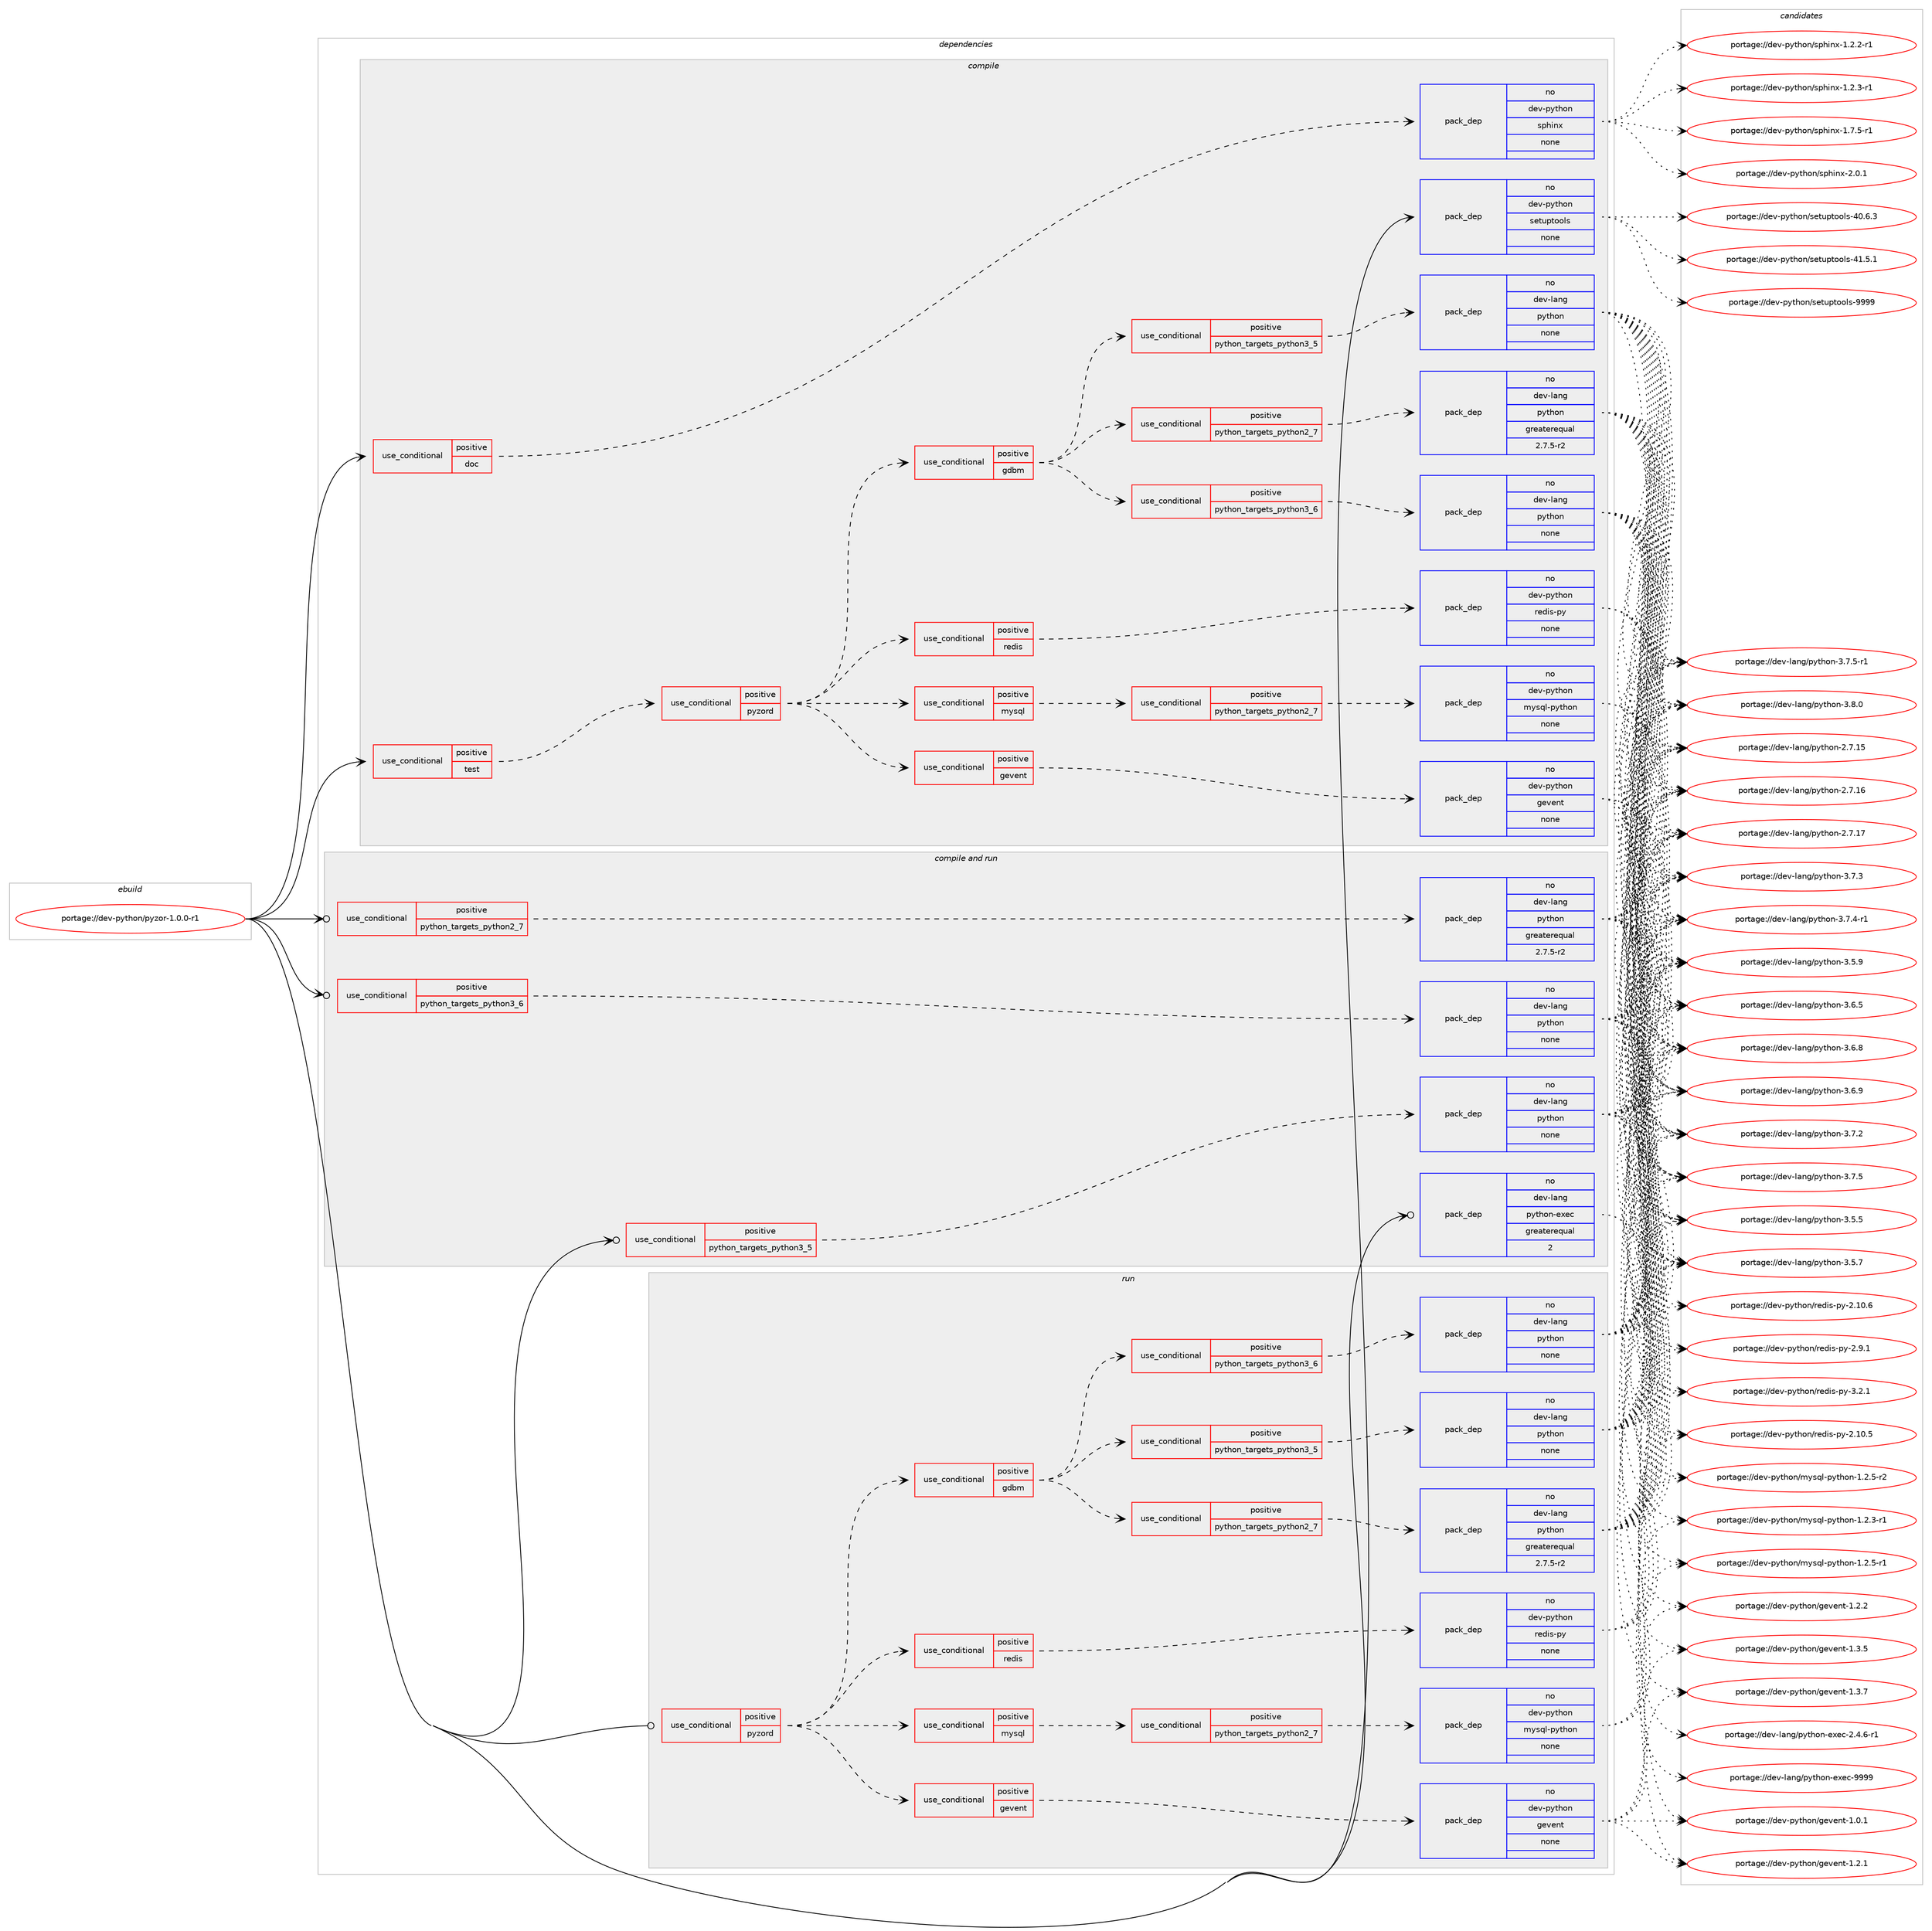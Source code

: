 digraph prolog {

# *************
# Graph options
# *************

newrank=true;
concentrate=true;
compound=true;
graph [rankdir=LR,fontname=Helvetica,fontsize=10,ranksep=1.5];#, ranksep=2.5, nodesep=0.2];
edge  [arrowhead=vee];
node  [fontname=Helvetica,fontsize=10];

# **********
# The ebuild
# **********

subgraph cluster_leftcol {
color=gray;
rank=same;
label=<<i>ebuild</i>>;
id [label="portage://dev-python/pyzor-1.0.0-r1", color=red, width=4, href="../dev-python/pyzor-1.0.0-r1.svg"];
}

# ****************
# The dependencies
# ****************

subgraph cluster_midcol {
color=gray;
label=<<i>dependencies</i>>;
subgraph cluster_compile {
fillcolor="#eeeeee";
style=filled;
label=<<i>compile</i>>;
subgraph cond37598 {
dependency169179 [label=<<TABLE BORDER="0" CELLBORDER="1" CELLSPACING="0" CELLPADDING="4"><TR><TD ROWSPAN="3" CELLPADDING="10">use_conditional</TD></TR><TR><TD>positive</TD></TR><TR><TD>doc</TD></TR></TABLE>>, shape=none, color=red];
subgraph pack128181 {
dependency169180 [label=<<TABLE BORDER="0" CELLBORDER="1" CELLSPACING="0" CELLPADDING="4" WIDTH="220"><TR><TD ROWSPAN="6" CELLPADDING="30">pack_dep</TD></TR><TR><TD WIDTH="110">no</TD></TR><TR><TD>dev-python</TD></TR><TR><TD>sphinx</TD></TR><TR><TD>none</TD></TR><TR><TD></TD></TR></TABLE>>, shape=none, color=blue];
}
dependency169179:e -> dependency169180:w [weight=20,style="dashed",arrowhead="vee"];
}
id:e -> dependency169179:w [weight=20,style="solid",arrowhead="vee"];
subgraph cond37599 {
dependency169181 [label=<<TABLE BORDER="0" CELLBORDER="1" CELLSPACING="0" CELLPADDING="4"><TR><TD ROWSPAN="3" CELLPADDING="10">use_conditional</TD></TR><TR><TD>positive</TD></TR><TR><TD>test</TD></TR></TABLE>>, shape=none, color=red];
subgraph cond37600 {
dependency169182 [label=<<TABLE BORDER="0" CELLBORDER="1" CELLSPACING="0" CELLPADDING="4"><TR><TD ROWSPAN="3" CELLPADDING="10">use_conditional</TD></TR><TR><TD>positive</TD></TR><TR><TD>pyzord</TD></TR></TABLE>>, shape=none, color=red];
subgraph cond37601 {
dependency169183 [label=<<TABLE BORDER="0" CELLBORDER="1" CELLSPACING="0" CELLPADDING="4"><TR><TD ROWSPAN="3" CELLPADDING="10">use_conditional</TD></TR><TR><TD>positive</TD></TR><TR><TD>gdbm</TD></TR></TABLE>>, shape=none, color=red];
subgraph cond37602 {
dependency169184 [label=<<TABLE BORDER="0" CELLBORDER="1" CELLSPACING="0" CELLPADDING="4"><TR><TD ROWSPAN="3" CELLPADDING="10">use_conditional</TD></TR><TR><TD>positive</TD></TR><TR><TD>python_targets_python2_7</TD></TR></TABLE>>, shape=none, color=red];
subgraph pack128182 {
dependency169185 [label=<<TABLE BORDER="0" CELLBORDER="1" CELLSPACING="0" CELLPADDING="4" WIDTH="220"><TR><TD ROWSPAN="6" CELLPADDING="30">pack_dep</TD></TR><TR><TD WIDTH="110">no</TD></TR><TR><TD>dev-lang</TD></TR><TR><TD>python</TD></TR><TR><TD>greaterequal</TD></TR><TR><TD>2.7.5-r2</TD></TR></TABLE>>, shape=none, color=blue];
}
dependency169184:e -> dependency169185:w [weight=20,style="dashed",arrowhead="vee"];
}
dependency169183:e -> dependency169184:w [weight=20,style="dashed",arrowhead="vee"];
subgraph cond37603 {
dependency169186 [label=<<TABLE BORDER="0" CELLBORDER="1" CELLSPACING="0" CELLPADDING="4"><TR><TD ROWSPAN="3" CELLPADDING="10">use_conditional</TD></TR><TR><TD>positive</TD></TR><TR><TD>python_targets_python3_5</TD></TR></TABLE>>, shape=none, color=red];
subgraph pack128183 {
dependency169187 [label=<<TABLE BORDER="0" CELLBORDER="1" CELLSPACING="0" CELLPADDING="4" WIDTH="220"><TR><TD ROWSPAN="6" CELLPADDING="30">pack_dep</TD></TR><TR><TD WIDTH="110">no</TD></TR><TR><TD>dev-lang</TD></TR><TR><TD>python</TD></TR><TR><TD>none</TD></TR><TR><TD></TD></TR></TABLE>>, shape=none, color=blue];
}
dependency169186:e -> dependency169187:w [weight=20,style="dashed",arrowhead="vee"];
}
dependency169183:e -> dependency169186:w [weight=20,style="dashed",arrowhead="vee"];
subgraph cond37604 {
dependency169188 [label=<<TABLE BORDER="0" CELLBORDER="1" CELLSPACING="0" CELLPADDING="4"><TR><TD ROWSPAN="3" CELLPADDING="10">use_conditional</TD></TR><TR><TD>positive</TD></TR><TR><TD>python_targets_python3_6</TD></TR></TABLE>>, shape=none, color=red];
subgraph pack128184 {
dependency169189 [label=<<TABLE BORDER="0" CELLBORDER="1" CELLSPACING="0" CELLPADDING="4" WIDTH="220"><TR><TD ROWSPAN="6" CELLPADDING="30">pack_dep</TD></TR><TR><TD WIDTH="110">no</TD></TR><TR><TD>dev-lang</TD></TR><TR><TD>python</TD></TR><TR><TD>none</TD></TR><TR><TD></TD></TR></TABLE>>, shape=none, color=blue];
}
dependency169188:e -> dependency169189:w [weight=20,style="dashed",arrowhead="vee"];
}
dependency169183:e -> dependency169188:w [weight=20,style="dashed",arrowhead="vee"];
}
dependency169182:e -> dependency169183:w [weight=20,style="dashed",arrowhead="vee"];
subgraph cond37605 {
dependency169190 [label=<<TABLE BORDER="0" CELLBORDER="1" CELLSPACING="0" CELLPADDING="4"><TR><TD ROWSPAN="3" CELLPADDING="10">use_conditional</TD></TR><TR><TD>positive</TD></TR><TR><TD>mysql</TD></TR></TABLE>>, shape=none, color=red];
subgraph cond37606 {
dependency169191 [label=<<TABLE BORDER="0" CELLBORDER="1" CELLSPACING="0" CELLPADDING="4"><TR><TD ROWSPAN="3" CELLPADDING="10">use_conditional</TD></TR><TR><TD>positive</TD></TR><TR><TD>python_targets_python2_7</TD></TR></TABLE>>, shape=none, color=red];
subgraph pack128185 {
dependency169192 [label=<<TABLE BORDER="0" CELLBORDER="1" CELLSPACING="0" CELLPADDING="4" WIDTH="220"><TR><TD ROWSPAN="6" CELLPADDING="30">pack_dep</TD></TR><TR><TD WIDTH="110">no</TD></TR><TR><TD>dev-python</TD></TR><TR><TD>mysql-python</TD></TR><TR><TD>none</TD></TR><TR><TD></TD></TR></TABLE>>, shape=none, color=blue];
}
dependency169191:e -> dependency169192:w [weight=20,style="dashed",arrowhead="vee"];
}
dependency169190:e -> dependency169191:w [weight=20,style="dashed",arrowhead="vee"];
}
dependency169182:e -> dependency169190:w [weight=20,style="dashed",arrowhead="vee"];
subgraph cond37607 {
dependency169193 [label=<<TABLE BORDER="0" CELLBORDER="1" CELLSPACING="0" CELLPADDING="4"><TR><TD ROWSPAN="3" CELLPADDING="10">use_conditional</TD></TR><TR><TD>positive</TD></TR><TR><TD>redis</TD></TR></TABLE>>, shape=none, color=red];
subgraph pack128186 {
dependency169194 [label=<<TABLE BORDER="0" CELLBORDER="1" CELLSPACING="0" CELLPADDING="4" WIDTH="220"><TR><TD ROWSPAN="6" CELLPADDING="30">pack_dep</TD></TR><TR><TD WIDTH="110">no</TD></TR><TR><TD>dev-python</TD></TR><TR><TD>redis-py</TD></TR><TR><TD>none</TD></TR><TR><TD></TD></TR></TABLE>>, shape=none, color=blue];
}
dependency169193:e -> dependency169194:w [weight=20,style="dashed",arrowhead="vee"];
}
dependency169182:e -> dependency169193:w [weight=20,style="dashed",arrowhead="vee"];
subgraph cond37608 {
dependency169195 [label=<<TABLE BORDER="0" CELLBORDER="1" CELLSPACING="0" CELLPADDING="4"><TR><TD ROWSPAN="3" CELLPADDING="10">use_conditional</TD></TR><TR><TD>positive</TD></TR><TR><TD>gevent</TD></TR></TABLE>>, shape=none, color=red];
subgraph pack128187 {
dependency169196 [label=<<TABLE BORDER="0" CELLBORDER="1" CELLSPACING="0" CELLPADDING="4" WIDTH="220"><TR><TD ROWSPAN="6" CELLPADDING="30">pack_dep</TD></TR><TR><TD WIDTH="110">no</TD></TR><TR><TD>dev-python</TD></TR><TR><TD>gevent</TD></TR><TR><TD>none</TD></TR><TR><TD></TD></TR></TABLE>>, shape=none, color=blue];
}
dependency169195:e -> dependency169196:w [weight=20,style="dashed",arrowhead="vee"];
}
dependency169182:e -> dependency169195:w [weight=20,style="dashed",arrowhead="vee"];
}
dependency169181:e -> dependency169182:w [weight=20,style="dashed",arrowhead="vee"];
}
id:e -> dependency169181:w [weight=20,style="solid",arrowhead="vee"];
subgraph pack128188 {
dependency169197 [label=<<TABLE BORDER="0" CELLBORDER="1" CELLSPACING="0" CELLPADDING="4" WIDTH="220"><TR><TD ROWSPAN="6" CELLPADDING="30">pack_dep</TD></TR><TR><TD WIDTH="110">no</TD></TR><TR><TD>dev-python</TD></TR><TR><TD>setuptools</TD></TR><TR><TD>none</TD></TR><TR><TD></TD></TR></TABLE>>, shape=none, color=blue];
}
id:e -> dependency169197:w [weight=20,style="solid",arrowhead="vee"];
}
subgraph cluster_compileandrun {
fillcolor="#eeeeee";
style=filled;
label=<<i>compile and run</i>>;
subgraph cond37609 {
dependency169198 [label=<<TABLE BORDER="0" CELLBORDER="1" CELLSPACING="0" CELLPADDING="4"><TR><TD ROWSPAN="3" CELLPADDING="10">use_conditional</TD></TR><TR><TD>positive</TD></TR><TR><TD>python_targets_python2_7</TD></TR></TABLE>>, shape=none, color=red];
subgraph pack128189 {
dependency169199 [label=<<TABLE BORDER="0" CELLBORDER="1" CELLSPACING="0" CELLPADDING="4" WIDTH="220"><TR><TD ROWSPAN="6" CELLPADDING="30">pack_dep</TD></TR><TR><TD WIDTH="110">no</TD></TR><TR><TD>dev-lang</TD></TR><TR><TD>python</TD></TR><TR><TD>greaterequal</TD></TR><TR><TD>2.7.5-r2</TD></TR></TABLE>>, shape=none, color=blue];
}
dependency169198:e -> dependency169199:w [weight=20,style="dashed",arrowhead="vee"];
}
id:e -> dependency169198:w [weight=20,style="solid",arrowhead="odotvee"];
subgraph cond37610 {
dependency169200 [label=<<TABLE BORDER="0" CELLBORDER="1" CELLSPACING="0" CELLPADDING="4"><TR><TD ROWSPAN="3" CELLPADDING="10">use_conditional</TD></TR><TR><TD>positive</TD></TR><TR><TD>python_targets_python3_5</TD></TR></TABLE>>, shape=none, color=red];
subgraph pack128190 {
dependency169201 [label=<<TABLE BORDER="0" CELLBORDER="1" CELLSPACING="0" CELLPADDING="4" WIDTH="220"><TR><TD ROWSPAN="6" CELLPADDING="30">pack_dep</TD></TR><TR><TD WIDTH="110">no</TD></TR><TR><TD>dev-lang</TD></TR><TR><TD>python</TD></TR><TR><TD>none</TD></TR><TR><TD></TD></TR></TABLE>>, shape=none, color=blue];
}
dependency169200:e -> dependency169201:w [weight=20,style="dashed",arrowhead="vee"];
}
id:e -> dependency169200:w [weight=20,style="solid",arrowhead="odotvee"];
subgraph cond37611 {
dependency169202 [label=<<TABLE BORDER="0" CELLBORDER="1" CELLSPACING="0" CELLPADDING="4"><TR><TD ROWSPAN="3" CELLPADDING="10">use_conditional</TD></TR><TR><TD>positive</TD></TR><TR><TD>python_targets_python3_6</TD></TR></TABLE>>, shape=none, color=red];
subgraph pack128191 {
dependency169203 [label=<<TABLE BORDER="0" CELLBORDER="1" CELLSPACING="0" CELLPADDING="4" WIDTH="220"><TR><TD ROWSPAN="6" CELLPADDING="30">pack_dep</TD></TR><TR><TD WIDTH="110">no</TD></TR><TR><TD>dev-lang</TD></TR><TR><TD>python</TD></TR><TR><TD>none</TD></TR><TR><TD></TD></TR></TABLE>>, shape=none, color=blue];
}
dependency169202:e -> dependency169203:w [weight=20,style="dashed",arrowhead="vee"];
}
id:e -> dependency169202:w [weight=20,style="solid",arrowhead="odotvee"];
subgraph pack128192 {
dependency169204 [label=<<TABLE BORDER="0" CELLBORDER="1" CELLSPACING="0" CELLPADDING="4" WIDTH="220"><TR><TD ROWSPAN="6" CELLPADDING="30">pack_dep</TD></TR><TR><TD WIDTH="110">no</TD></TR><TR><TD>dev-lang</TD></TR><TR><TD>python-exec</TD></TR><TR><TD>greaterequal</TD></TR><TR><TD>2</TD></TR></TABLE>>, shape=none, color=blue];
}
id:e -> dependency169204:w [weight=20,style="solid",arrowhead="odotvee"];
}
subgraph cluster_run {
fillcolor="#eeeeee";
style=filled;
label=<<i>run</i>>;
subgraph cond37612 {
dependency169205 [label=<<TABLE BORDER="0" CELLBORDER="1" CELLSPACING="0" CELLPADDING="4"><TR><TD ROWSPAN="3" CELLPADDING="10">use_conditional</TD></TR><TR><TD>positive</TD></TR><TR><TD>pyzord</TD></TR></TABLE>>, shape=none, color=red];
subgraph cond37613 {
dependency169206 [label=<<TABLE BORDER="0" CELLBORDER="1" CELLSPACING="0" CELLPADDING="4"><TR><TD ROWSPAN="3" CELLPADDING="10">use_conditional</TD></TR><TR><TD>positive</TD></TR><TR><TD>gdbm</TD></TR></TABLE>>, shape=none, color=red];
subgraph cond37614 {
dependency169207 [label=<<TABLE BORDER="0" CELLBORDER="1" CELLSPACING="0" CELLPADDING="4"><TR><TD ROWSPAN="3" CELLPADDING="10">use_conditional</TD></TR><TR><TD>positive</TD></TR><TR><TD>python_targets_python2_7</TD></TR></TABLE>>, shape=none, color=red];
subgraph pack128193 {
dependency169208 [label=<<TABLE BORDER="0" CELLBORDER="1" CELLSPACING="0" CELLPADDING="4" WIDTH="220"><TR><TD ROWSPAN="6" CELLPADDING="30">pack_dep</TD></TR><TR><TD WIDTH="110">no</TD></TR><TR><TD>dev-lang</TD></TR><TR><TD>python</TD></TR><TR><TD>greaterequal</TD></TR><TR><TD>2.7.5-r2</TD></TR></TABLE>>, shape=none, color=blue];
}
dependency169207:e -> dependency169208:w [weight=20,style="dashed",arrowhead="vee"];
}
dependency169206:e -> dependency169207:w [weight=20,style="dashed",arrowhead="vee"];
subgraph cond37615 {
dependency169209 [label=<<TABLE BORDER="0" CELLBORDER="1" CELLSPACING="0" CELLPADDING="4"><TR><TD ROWSPAN="3" CELLPADDING="10">use_conditional</TD></TR><TR><TD>positive</TD></TR><TR><TD>python_targets_python3_5</TD></TR></TABLE>>, shape=none, color=red];
subgraph pack128194 {
dependency169210 [label=<<TABLE BORDER="0" CELLBORDER="1" CELLSPACING="0" CELLPADDING="4" WIDTH="220"><TR><TD ROWSPAN="6" CELLPADDING="30">pack_dep</TD></TR><TR><TD WIDTH="110">no</TD></TR><TR><TD>dev-lang</TD></TR><TR><TD>python</TD></TR><TR><TD>none</TD></TR><TR><TD></TD></TR></TABLE>>, shape=none, color=blue];
}
dependency169209:e -> dependency169210:w [weight=20,style="dashed",arrowhead="vee"];
}
dependency169206:e -> dependency169209:w [weight=20,style="dashed",arrowhead="vee"];
subgraph cond37616 {
dependency169211 [label=<<TABLE BORDER="0" CELLBORDER="1" CELLSPACING="0" CELLPADDING="4"><TR><TD ROWSPAN="3" CELLPADDING="10">use_conditional</TD></TR><TR><TD>positive</TD></TR><TR><TD>python_targets_python3_6</TD></TR></TABLE>>, shape=none, color=red];
subgraph pack128195 {
dependency169212 [label=<<TABLE BORDER="0" CELLBORDER="1" CELLSPACING="0" CELLPADDING="4" WIDTH="220"><TR><TD ROWSPAN="6" CELLPADDING="30">pack_dep</TD></TR><TR><TD WIDTH="110">no</TD></TR><TR><TD>dev-lang</TD></TR><TR><TD>python</TD></TR><TR><TD>none</TD></TR><TR><TD></TD></TR></TABLE>>, shape=none, color=blue];
}
dependency169211:e -> dependency169212:w [weight=20,style="dashed",arrowhead="vee"];
}
dependency169206:e -> dependency169211:w [weight=20,style="dashed",arrowhead="vee"];
}
dependency169205:e -> dependency169206:w [weight=20,style="dashed",arrowhead="vee"];
subgraph cond37617 {
dependency169213 [label=<<TABLE BORDER="0" CELLBORDER="1" CELLSPACING="0" CELLPADDING="4"><TR><TD ROWSPAN="3" CELLPADDING="10">use_conditional</TD></TR><TR><TD>positive</TD></TR><TR><TD>mysql</TD></TR></TABLE>>, shape=none, color=red];
subgraph cond37618 {
dependency169214 [label=<<TABLE BORDER="0" CELLBORDER="1" CELLSPACING="0" CELLPADDING="4"><TR><TD ROWSPAN="3" CELLPADDING="10">use_conditional</TD></TR><TR><TD>positive</TD></TR><TR><TD>python_targets_python2_7</TD></TR></TABLE>>, shape=none, color=red];
subgraph pack128196 {
dependency169215 [label=<<TABLE BORDER="0" CELLBORDER="1" CELLSPACING="0" CELLPADDING="4" WIDTH="220"><TR><TD ROWSPAN="6" CELLPADDING="30">pack_dep</TD></TR><TR><TD WIDTH="110">no</TD></TR><TR><TD>dev-python</TD></TR><TR><TD>mysql-python</TD></TR><TR><TD>none</TD></TR><TR><TD></TD></TR></TABLE>>, shape=none, color=blue];
}
dependency169214:e -> dependency169215:w [weight=20,style="dashed",arrowhead="vee"];
}
dependency169213:e -> dependency169214:w [weight=20,style="dashed",arrowhead="vee"];
}
dependency169205:e -> dependency169213:w [weight=20,style="dashed",arrowhead="vee"];
subgraph cond37619 {
dependency169216 [label=<<TABLE BORDER="0" CELLBORDER="1" CELLSPACING="0" CELLPADDING="4"><TR><TD ROWSPAN="3" CELLPADDING="10">use_conditional</TD></TR><TR><TD>positive</TD></TR><TR><TD>redis</TD></TR></TABLE>>, shape=none, color=red];
subgraph pack128197 {
dependency169217 [label=<<TABLE BORDER="0" CELLBORDER="1" CELLSPACING="0" CELLPADDING="4" WIDTH="220"><TR><TD ROWSPAN="6" CELLPADDING="30">pack_dep</TD></TR><TR><TD WIDTH="110">no</TD></TR><TR><TD>dev-python</TD></TR><TR><TD>redis-py</TD></TR><TR><TD>none</TD></TR><TR><TD></TD></TR></TABLE>>, shape=none, color=blue];
}
dependency169216:e -> dependency169217:w [weight=20,style="dashed",arrowhead="vee"];
}
dependency169205:e -> dependency169216:w [weight=20,style="dashed",arrowhead="vee"];
subgraph cond37620 {
dependency169218 [label=<<TABLE BORDER="0" CELLBORDER="1" CELLSPACING="0" CELLPADDING="4"><TR><TD ROWSPAN="3" CELLPADDING="10">use_conditional</TD></TR><TR><TD>positive</TD></TR><TR><TD>gevent</TD></TR></TABLE>>, shape=none, color=red];
subgraph pack128198 {
dependency169219 [label=<<TABLE BORDER="0" CELLBORDER="1" CELLSPACING="0" CELLPADDING="4" WIDTH="220"><TR><TD ROWSPAN="6" CELLPADDING="30">pack_dep</TD></TR><TR><TD WIDTH="110">no</TD></TR><TR><TD>dev-python</TD></TR><TR><TD>gevent</TD></TR><TR><TD>none</TD></TR><TR><TD></TD></TR></TABLE>>, shape=none, color=blue];
}
dependency169218:e -> dependency169219:w [weight=20,style="dashed",arrowhead="vee"];
}
dependency169205:e -> dependency169218:w [weight=20,style="dashed",arrowhead="vee"];
}
id:e -> dependency169205:w [weight=20,style="solid",arrowhead="odot"];
}
}

# **************
# The candidates
# **************

subgraph cluster_choices {
rank=same;
color=gray;
label=<<i>candidates</i>>;

subgraph choice128181 {
color=black;
nodesep=1;
choiceportage10010111845112121116104111110471151121041051101204549465046504511449 [label="portage://dev-python/sphinx-1.2.2-r1", color=red, width=4,href="../dev-python/sphinx-1.2.2-r1.svg"];
choiceportage10010111845112121116104111110471151121041051101204549465046514511449 [label="portage://dev-python/sphinx-1.2.3-r1", color=red, width=4,href="../dev-python/sphinx-1.2.3-r1.svg"];
choiceportage10010111845112121116104111110471151121041051101204549465546534511449 [label="portage://dev-python/sphinx-1.7.5-r1", color=red, width=4,href="../dev-python/sphinx-1.7.5-r1.svg"];
choiceportage1001011184511212111610411111047115112104105110120455046484649 [label="portage://dev-python/sphinx-2.0.1", color=red, width=4,href="../dev-python/sphinx-2.0.1.svg"];
dependency169180:e -> choiceportage10010111845112121116104111110471151121041051101204549465046504511449:w [style=dotted,weight="100"];
dependency169180:e -> choiceportage10010111845112121116104111110471151121041051101204549465046514511449:w [style=dotted,weight="100"];
dependency169180:e -> choiceportage10010111845112121116104111110471151121041051101204549465546534511449:w [style=dotted,weight="100"];
dependency169180:e -> choiceportage1001011184511212111610411111047115112104105110120455046484649:w [style=dotted,weight="100"];
}
subgraph choice128182 {
color=black;
nodesep=1;
choiceportage10010111845108971101034711212111610411111045504655464953 [label="portage://dev-lang/python-2.7.15", color=red, width=4,href="../dev-lang/python-2.7.15.svg"];
choiceportage10010111845108971101034711212111610411111045504655464954 [label="portage://dev-lang/python-2.7.16", color=red, width=4,href="../dev-lang/python-2.7.16.svg"];
choiceportage10010111845108971101034711212111610411111045504655464955 [label="portage://dev-lang/python-2.7.17", color=red, width=4,href="../dev-lang/python-2.7.17.svg"];
choiceportage100101118451089711010347112121116104111110455146534653 [label="portage://dev-lang/python-3.5.5", color=red, width=4,href="../dev-lang/python-3.5.5.svg"];
choiceportage100101118451089711010347112121116104111110455146534655 [label="portage://dev-lang/python-3.5.7", color=red, width=4,href="../dev-lang/python-3.5.7.svg"];
choiceportage100101118451089711010347112121116104111110455146534657 [label="portage://dev-lang/python-3.5.9", color=red, width=4,href="../dev-lang/python-3.5.9.svg"];
choiceportage100101118451089711010347112121116104111110455146544653 [label="portage://dev-lang/python-3.6.5", color=red, width=4,href="../dev-lang/python-3.6.5.svg"];
choiceportage100101118451089711010347112121116104111110455146544656 [label="portage://dev-lang/python-3.6.8", color=red, width=4,href="../dev-lang/python-3.6.8.svg"];
choiceportage100101118451089711010347112121116104111110455146544657 [label="portage://dev-lang/python-3.6.9", color=red, width=4,href="../dev-lang/python-3.6.9.svg"];
choiceportage100101118451089711010347112121116104111110455146554650 [label="portage://dev-lang/python-3.7.2", color=red, width=4,href="../dev-lang/python-3.7.2.svg"];
choiceportage100101118451089711010347112121116104111110455146554651 [label="portage://dev-lang/python-3.7.3", color=red, width=4,href="../dev-lang/python-3.7.3.svg"];
choiceportage1001011184510897110103471121211161041111104551465546524511449 [label="portage://dev-lang/python-3.7.4-r1", color=red, width=4,href="../dev-lang/python-3.7.4-r1.svg"];
choiceportage100101118451089711010347112121116104111110455146554653 [label="portage://dev-lang/python-3.7.5", color=red, width=4,href="../dev-lang/python-3.7.5.svg"];
choiceportage1001011184510897110103471121211161041111104551465546534511449 [label="portage://dev-lang/python-3.7.5-r1", color=red, width=4,href="../dev-lang/python-3.7.5-r1.svg"];
choiceportage100101118451089711010347112121116104111110455146564648 [label="portage://dev-lang/python-3.8.0", color=red, width=4,href="../dev-lang/python-3.8.0.svg"];
dependency169185:e -> choiceportage10010111845108971101034711212111610411111045504655464953:w [style=dotted,weight="100"];
dependency169185:e -> choiceportage10010111845108971101034711212111610411111045504655464954:w [style=dotted,weight="100"];
dependency169185:e -> choiceportage10010111845108971101034711212111610411111045504655464955:w [style=dotted,weight="100"];
dependency169185:e -> choiceportage100101118451089711010347112121116104111110455146534653:w [style=dotted,weight="100"];
dependency169185:e -> choiceportage100101118451089711010347112121116104111110455146534655:w [style=dotted,weight="100"];
dependency169185:e -> choiceportage100101118451089711010347112121116104111110455146534657:w [style=dotted,weight="100"];
dependency169185:e -> choiceportage100101118451089711010347112121116104111110455146544653:w [style=dotted,weight="100"];
dependency169185:e -> choiceportage100101118451089711010347112121116104111110455146544656:w [style=dotted,weight="100"];
dependency169185:e -> choiceportage100101118451089711010347112121116104111110455146544657:w [style=dotted,weight="100"];
dependency169185:e -> choiceportage100101118451089711010347112121116104111110455146554650:w [style=dotted,weight="100"];
dependency169185:e -> choiceportage100101118451089711010347112121116104111110455146554651:w [style=dotted,weight="100"];
dependency169185:e -> choiceportage1001011184510897110103471121211161041111104551465546524511449:w [style=dotted,weight="100"];
dependency169185:e -> choiceportage100101118451089711010347112121116104111110455146554653:w [style=dotted,weight="100"];
dependency169185:e -> choiceportage1001011184510897110103471121211161041111104551465546534511449:w [style=dotted,weight="100"];
dependency169185:e -> choiceportage100101118451089711010347112121116104111110455146564648:w [style=dotted,weight="100"];
}
subgraph choice128183 {
color=black;
nodesep=1;
choiceportage10010111845108971101034711212111610411111045504655464953 [label="portage://dev-lang/python-2.7.15", color=red, width=4,href="../dev-lang/python-2.7.15.svg"];
choiceportage10010111845108971101034711212111610411111045504655464954 [label="portage://dev-lang/python-2.7.16", color=red, width=4,href="../dev-lang/python-2.7.16.svg"];
choiceportage10010111845108971101034711212111610411111045504655464955 [label="portage://dev-lang/python-2.7.17", color=red, width=4,href="../dev-lang/python-2.7.17.svg"];
choiceportage100101118451089711010347112121116104111110455146534653 [label="portage://dev-lang/python-3.5.5", color=red, width=4,href="../dev-lang/python-3.5.5.svg"];
choiceportage100101118451089711010347112121116104111110455146534655 [label="portage://dev-lang/python-3.5.7", color=red, width=4,href="../dev-lang/python-3.5.7.svg"];
choiceportage100101118451089711010347112121116104111110455146534657 [label="portage://dev-lang/python-3.5.9", color=red, width=4,href="../dev-lang/python-3.5.9.svg"];
choiceportage100101118451089711010347112121116104111110455146544653 [label="portage://dev-lang/python-3.6.5", color=red, width=4,href="../dev-lang/python-3.6.5.svg"];
choiceportage100101118451089711010347112121116104111110455146544656 [label="portage://dev-lang/python-3.6.8", color=red, width=4,href="../dev-lang/python-3.6.8.svg"];
choiceportage100101118451089711010347112121116104111110455146544657 [label="portage://dev-lang/python-3.6.9", color=red, width=4,href="../dev-lang/python-3.6.9.svg"];
choiceportage100101118451089711010347112121116104111110455146554650 [label="portage://dev-lang/python-3.7.2", color=red, width=4,href="../dev-lang/python-3.7.2.svg"];
choiceportage100101118451089711010347112121116104111110455146554651 [label="portage://dev-lang/python-3.7.3", color=red, width=4,href="../dev-lang/python-3.7.3.svg"];
choiceportage1001011184510897110103471121211161041111104551465546524511449 [label="portage://dev-lang/python-3.7.4-r1", color=red, width=4,href="../dev-lang/python-3.7.4-r1.svg"];
choiceportage100101118451089711010347112121116104111110455146554653 [label="portage://dev-lang/python-3.7.5", color=red, width=4,href="../dev-lang/python-3.7.5.svg"];
choiceportage1001011184510897110103471121211161041111104551465546534511449 [label="portage://dev-lang/python-3.7.5-r1", color=red, width=4,href="../dev-lang/python-3.7.5-r1.svg"];
choiceportage100101118451089711010347112121116104111110455146564648 [label="portage://dev-lang/python-3.8.0", color=red, width=4,href="../dev-lang/python-3.8.0.svg"];
dependency169187:e -> choiceportage10010111845108971101034711212111610411111045504655464953:w [style=dotted,weight="100"];
dependency169187:e -> choiceportage10010111845108971101034711212111610411111045504655464954:w [style=dotted,weight="100"];
dependency169187:e -> choiceportage10010111845108971101034711212111610411111045504655464955:w [style=dotted,weight="100"];
dependency169187:e -> choiceportage100101118451089711010347112121116104111110455146534653:w [style=dotted,weight="100"];
dependency169187:e -> choiceportage100101118451089711010347112121116104111110455146534655:w [style=dotted,weight="100"];
dependency169187:e -> choiceportage100101118451089711010347112121116104111110455146534657:w [style=dotted,weight="100"];
dependency169187:e -> choiceportage100101118451089711010347112121116104111110455146544653:w [style=dotted,weight="100"];
dependency169187:e -> choiceportage100101118451089711010347112121116104111110455146544656:w [style=dotted,weight="100"];
dependency169187:e -> choiceportage100101118451089711010347112121116104111110455146544657:w [style=dotted,weight="100"];
dependency169187:e -> choiceportage100101118451089711010347112121116104111110455146554650:w [style=dotted,weight="100"];
dependency169187:e -> choiceportage100101118451089711010347112121116104111110455146554651:w [style=dotted,weight="100"];
dependency169187:e -> choiceportage1001011184510897110103471121211161041111104551465546524511449:w [style=dotted,weight="100"];
dependency169187:e -> choiceportage100101118451089711010347112121116104111110455146554653:w [style=dotted,weight="100"];
dependency169187:e -> choiceportage1001011184510897110103471121211161041111104551465546534511449:w [style=dotted,weight="100"];
dependency169187:e -> choiceportage100101118451089711010347112121116104111110455146564648:w [style=dotted,weight="100"];
}
subgraph choice128184 {
color=black;
nodesep=1;
choiceportage10010111845108971101034711212111610411111045504655464953 [label="portage://dev-lang/python-2.7.15", color=red, width=4,href="../dev-lang/python-2.7.15.svg"];
choiceportage10010111845108971101034711212111610411111045504655464954 [label="portage://dev-lang/python-2.7.16", color=red, width=4,href="../dev-lang/python-2.7.16.svg"];
choiceportage10010111845108971101034711212111610411111045504655464955 [label="portage://dev-lang/python-2.7.17", color=red, width=4,href="../dev-lang/python-2.7.17.svg"];
choiceportage100101118451089711010347112121116104111110455146534653 [label="portage://dev-lang/python-3.5.5", color=red, width=4,href="../dev-lang/python-3.5.5.svg"];
choiceportage100101118451089711010347112121116104111110455146534655 [label="portage://dev-lang/python-3.5.7", color=red, width=4,href="../dev-lang/python-3.5.7.svg"];
choiceportage100101118451089711010347112121116104111110455146534657 [label="portage://dev-lang/python-3.5.9", color=red, width=4,href="../dev-lang/python-3.5.9.svg"];
choiceportage100101118451089711010347112121116104111110455146544653 [label="portage://dev-lang/python-3.6.5", color=red, width=4,href="../dev-lang/python-3.6.5.svg"];
choiceportage100101118451089711010347112121116104111110455146544656 [label="portage://dev-lang/python-3.6.8", color=red, width=4,href="../dev-lang/python-3.6.8.svg"];
choiceportage100101118451089711010347112121116104111110455146544657 [label="portage://dev-lang/python-3.6.9", color=red, width=4,href="../dev-lang/python-3.6.9.svg"];
choiceportage100101118451089711010347112121116104111110455146554650 [label="portage://dev-lang/python-3.7.2", color=red, width=4,href="../dev-lang/python-3.7.2.svg"];
choiceportage100101118451089711010347112121116104111110455146554651 [label="portage://dev-lang/python-3.7.3", color=red, width=4,href="../dev-lang/python-3.7.3.svg"];
choiceportage1001011184510897110103471121211161041111104551465546524511449 [label="portage://dev-lang/python-3.7.4-r1", color=red, width=4,href="../dev-lang/python-3.7.4-r1.svg"];
choiceportage100101118451089711010347112121116104111110455146554653 [label="portage://dev-lang/python-3.7.5", color=red, width=4,href="../dev-lang/python-3.7.5.svg"];
choiceportage1001011184510897110103471121211161041111104551465546534511449 [label="portage://dev-lang/python-3.7.5-r1", color=red, width=4,href="../dev-lang/python-3.7.5-r1.svg"];
choiceportage100101118451089711010347112121116104111110455146564648 [label="portage://dev-lang/python-3.8.0", color=red, width=4,href="../dev-lang/python-3.8.0.svg"];
dependency169189:e -> choiceportage10010111845108971101034711212111610411111045504655464953:w [style=dotted,weight="100"];
dependency169189:e -> choiceportage10010111845108971101034711212111610411111045504655464954:w [style=dotted,weight="100"];
dependency169189:e -> choiceportage10010111845108971101034711212111610411111045504655464955:w [style=dotted,weight="100"];
dependency169189:e -> choiceportage100101118451089711010347112121116104111110455146534653:w [style=dotted,weight="100"];
dependency169189:e -> choiceportage100101118451089711010347112121116104111110455146534655:w [style=dotted,weight="100"];
dependency169189:e -> choiceportage100101118451089711010347112121116104111110455146534657:w [style=dotted,weight="100"];
dependency169189:e -> choiceportage100101118451089711010347112121116104111110455146544653:w [style=dotted,weight="100"];
dependency169189:e -> choiceportage100101118451089711010347112121116104111110455146544656:w [style=dotted,weight="100"];
dependency169189:e -> choiceportage100101118451089711010347112121116104111110455146544657:w [style=dotted,weight="100"];
dependency169189:e -> choiceportage100101118451089711010347112121116104111110455146554650:w [style=dotted,weight="100"];
dependency169189:e -> choiceportage100101118451089711010347112121116104111110455146554651:w [style=dotted,weight="100"];
dependency169189:e -> choiceportage1001011184510897110103471121211161041111104551465546524511449:w [style=dotted,weight="100"];
dependency169189:e -> choiceportage100101118451089711010347112121116104111110455146554653:w [style=dotted,weight="100"];
dependency169189:e -> choiceportage1001011184510897110103471121211161041111104551465546534511449:w [style=dotted,weight="100"];
dependency169189:e -> choiceportage100101118451089711010347112121116104111110455146564648:w [style=dotted,weight="100"];
}
subgraph choice128185 {
color=black;
nodesep=1;
choiceportage1001011184511212111610411111047109121115113108451121211161041111104549465046514511449 [label="portage://dev-python/mysql-python-1.2.3-r1", color=red, width=4,href="../dev-python/mysql-python-1.2.3-r1.svg"];
choiceportage1001011184511212111610411111047109121115113108451121211161041111104549465046534511449 [label="portage://dev-python/mysql-python-1.2.5-r1", color=red, width=4,href="../dev-python/mysql-python-1.2.5-r1.svg"];
choiceportage1001011184511212111610411111047109121115113108451121211161041111104549465046534511450 [label="portage://dev-python/mysql-python-1.2.5-r2", color=red, width=4,href="../dev-python/mysql-python-1.2.5-r2.svg"];
dependency169192:e -> choiceportage1001011184511212111610411111047109121115113108451121211161041111104549465046514511449:w [style=dotted,weight="100"];
dependency169192:e -> choiceportage1001011184511212111610411111047109121115113108451121211161041111104549465046534511449:w [style=dotted,weight="100"];
dependency169192:e -> choiceportage1001011184511212111610411111047109121115113108451121211161041111104549465046534511450:w [style=dotted,weight="100"];
}
subgraph choice128186 {
color=black;
nodesep=1;
choiceportage10010111845112121116104111110471141011001051154511212145504649484653 [label="portage://dev-python/redis-py-2.10.5", color=red, width=4,href="../dev-python/redis-py-2.10.5.svg"];
choiceportage10010111845112121116104111110471141011001051154511212145504649484654 [label="portage://dev-python/redis-py-2.10.6", color=red, width=4,href="../dev-python/redis-py-2.10.6.svg"];
choiceportage100101118451121211161041111104711410110010511545112121455046574649 [label="portage://dev-python/redis-py-2.9.1", color=red, width=4,href="../dev-python/redis-py-2.9.1.svg"];
choiceportage100101118451121211161041111104711410110010511545112121455146504649 [label="portage://dev-python/redis-py-3.2.1", color=red, width=4,href="../dev-python/redis-py-3.2.1.svg"];
dependency169194:e -> choiceportage10010111845112121116104111110471141011001051154511212145504649484653:w [style=dotted,weight="100"];
dependency169194:e -> choiceportage10010111845112121116104111110471141011001051154511212145504649484654:w [style=dotted,weight="100"];
dependency169194:e -> choiceportage100101118451121211161041111104711410110010511545112121455046574649:w [style=dotted,weight="100"];
dependency169194:e -> choiceportage100101118451121211161041111104711410110010511545112121455146504649:w [style=dotted,weight="100"];
}
subgraph choice128187 {
color=black;
nodesep=1;
choiceportage1001011184511212111610411111047103101118101110116454946484649 [label="portage://dev-python/gevent-1.0.1", color=red, width=4,href="../dev-python/gevent-1.0.1.svg"];
choiceportage1001011184511212111610411111047103101118101110116454946504649 [label="portage://dev-python/gevent-1.2.1", color=red, width=4,href="../dev-python/gevent-1.2.1.svg"];
choiceportage1001011184511212111610411111047103101118101110116454946504650 [label="portage://dev-python/gevent-1.2.2", color=red, width=4,href="../dev-python/gevent-1.2.2.svg"];
choiceportage1001011184511212111610411111047103101118101110116454946514653 [label="portage://dev-python/gevent-1.3.5", color=red, width=4,href="../dev-python/gevent-1.3.5.svg"];
choiceportage1001011184511212111610411111047103101118101110116454946514655 [label="portage://dev-python/gevent-1.3.7", color=red, width=4,href="../dev-python/gevent-1.3.7.svg"];
dependency169196:e -> choiceportage1001011184511212111610411111047103101118101110116454946484649:w [style=dotted,weight="100"];
dependency169196:e -> choiceportage1001011184511212111610411111047103101118101110116454946504649:w [style=dotted,weight="100"];
dependency169196:e -> choiceportage1001011184511212111610411111047103101118101110116454946504650:w [style=dotted,weight="100"];
dependency169196:e -> choiceportage1001011184511212111610411111047103101118101110116454946514653:w [style=dotted,weight="100"];
dependency169196:e -> choiceportage1001011184511212111610411111047103101118101110116454946514655:w [style=dotted,weight="100"];
}
subgraph choice128188 {
color=black;
nodesep=1;
choiceportage100101118451121211161041111104711510111611711211611111110811545524846544651 [label="portage://dev-python/setuptools-40.6.3", color=red, width=4,href="../dev-python/setuptools-40.6.3.svg"];
choiceportage100101118451121211161041111104711510111611711211611111110811545524946534649 [label="portage://dev-python/setuptools-41.5.1", color=red, width=4,href="../dev-python/setuptools-41.5.1.svg"];
choiceportage10010111845112121116104111110471151011161171121161111111081154557575757 [label="portage://dev-python/setuptools-9999", color=red, width=4,href="../dev-python/setuptools-9999.svg"];
dependency169197:e -> choiceportage100101118451121211161041111104711510111611711211611111110811545524846544651:w [style=dotted,weight="100"];
dependency169197:e -> choiceportage100101118451121211161041111104711510111611711211611111110811545524946534649:w [style=dotted,weight="100"];
dependency169197:e -> choiceportage10010111845112121116104111110471151011161171121161111111081154557575757:w [style=dotted,weight="100"];
}
subgraph choice128189 {
color=black;
nodesep=1;
choiceportage10010111845108971101034711212111610411111045504655464953 [label="portage://dev-lang/python-2.7.15", color=red, width=4,href="../dev-lang/python-2.7.15.svg"];
choiceportage10010111845108971101034711212111610411111045504655464954 [label="portage://dev-lang/python-2.7.16", color=red, width=4,href="../dev-lang/python-2.7.16.svg"];
choiceportage10010111845108971101034711212111610411111045504655464955 [label="portage://dev-lang/python-2.7.17", color=red, width=4,href="../dev-lang/python-2.7.17.svg"];
choiceportage100101118451089711010347112121116104111110455146534653 [label="portage://dev-lang/python-3.5.5", color=red, width=4,href="../dev-lang/python-3.5.5.svg"];
choiceportage100101118451089711010347112121116104111110455146534655 [label="portage://dev-lang/python-3.5.7", color=red, width=4,href="../dev-lang/python-3.5.7.svg"];
choiceportage100101118451089711010347112121116104111110455146534657 [label="portage://dev-lang/python-3.5.9", color=red, width=4,href="../dev-lang/python-3.5.9.svg"];
choiceportage100101118451089711010347112121116104111110455146544653 [label="portage://dev-lang/python-3.6.5", color=red, width=4,href="../dev-lang/python-3.6.5.svg"];
choiceportage100101118451089711010347112121116104111110455146544656 [label="portage://dev-lang/python-3.6.8", color=red, width=4,href="../dev-lang/python-3.6.8.svg"];
choiceportage100101118451089711010347112121116104111110455146544657 [label="portage://dev-lang/python-3.6.9", color=red, width=4,href="../dev-lang/python-3.6.9.svg"];
choiceportage100101118451089711010347112121116104111110455146554650 [label="portage://dev-lang/python-3.7.2", color=red, width=4,href="../dev-lang/python-3.7.2.svg"];
choiceportage100101118451089711010347112121116104111110455146554651 [label="portage://dev-lang/python-3.7.3", color=red, width=4,href="../dev-lang/python-3.7.3.svg"];
choiceportage1001011184510897110103471121211161041111104551465546524511449 [label="portage://dev-lang/python-3.7.4-r1", color=red, width=4,href="../dev-lang/python-3.7.4-r1.svg"];
choiceportage100101118451089711010347112121116104111110455146554653 [label="portage://dev-lang/python-3.7.5", color=red, width=4,href="../dev-lang/python-3.7.5.svg"];
choiceportage1001011184510897110103471121211161041111104551465546534511449 [label="portage://dev-lang/python-3.7.5-r1", color=red, width=4,href="../dev-lang/python-3.7.5-r1.svg"];
choiceportage100101118451089711010347112121116104111110455146564648 [label="portage://dev-lang/python-3.8.0", color=red, width=4,href="../dev-lang/python-3.8.0.svg"];
dependency169199:e -> choiceportage10010111845108971101034711212111610411111045504655464953:w [style=dotted,weight="100"];
dependency169199:e -> choiceportage10010111845108971101034711212111610411111045504655464954:w [style=dotted,weight="100"];
dependency169199:e -> choiceportage10010111845108971101034711212111610411111045504655464955:w [style=dotted,weight="100"];
dependency169199:e -> choiceportage100101118451089711010347112121116104111110455146534653:w [style=dotted,weight="100"];
dependency169199:e -> choiceportage100101118451089711010347112121116104111110455146534655:w [style=dotted,weight="100"];
dependency169199:e -> choiceportage100101118451089711010347112121116104111110455146534657:w [style=dotted,weight="100"];
dependency169199:e -> choiceportage100101118451089711010347112121116104111110455146544653:w [style=dotted,weight="100"];
dependency169199:e -> choiceportage100101118451089711010347112121116104111110455146544656:w [style=dotted,weight="100"];
dependency169199:e -> choiceportage100101118451089711010347112121116104111110455146544657:w [style=dotted,weight="100"];
dependency169199:e -> choiceportage100101118451089711010347112121116104111110455146554650:w [style=dotted,weight="100"];
dependency169199:e -> choiceportage100101118451089711010347112121116104111110455146554651:w [style=dotted,weight="100"];
dependency169199:e -> choiceportage1001011184510897110103471121211161041111104551465546524511449:w [style=dotted,weight="100"];
dependency169199:e -> choiceportage100101118451089711010347112121116104111110455146554653:w [style=dotted,weight="100"];
dependency169199:e -> choiceportage1001011184510897110103471121211161041111104551465546534511449:w [style=dotted,weight="100"];
dependency169199:e -> choiceportage100101118451089711010347112121116104111110455146564648:w [style=dotted,weight="100"];
}
subgraph choice128190 {
color=black;
nodesep=1;
choiceportage10010111845108971101034711212111610411111045504655464953 [label="portage://dev-lang/python-2.7.15", color=red, width=4,href="../dev-lang/python-2.7.15.svg"];
choiceportage10010111845108971101034711212111610411111045504655464954 [label="portage://dev-lang/python-2.7.16", color=red, width=4,href="../dev-lang/python-2.7.16.svg"];
choiceportage10010111845108971101034711212111610411111045504655464955 [label="portage://dev-lang/python-2.7.17", color=red, width=4,href="../dev-lang/python-2.7.17.svg"];
choiceportage100101118451089711010347112121116104111110455146534653 [label="portage://dev-lang/python-3.5.5", color=red, width=4,href="../dev-lang/python-3.5.5.svg"];
choiceportage100101118451089711010347112121116104111110455146534655 [label="portage://dev-lang/python-3.5.7", color=red, width=4,href="../dev-lang/python-3.5.7.svg"];
choiceportage100101118451089711010347112121116104111110455146534657 [label="portage://dev-lang/python-3.5.9", color=red, width=4,href="../dev-lang/python-3.5.9.svg"];
choiceportage100101118451089711010347112121116104111110455146544653 [label="portage://dev-lang/python-3.6.5", color=red, width=4,href="../dev-lang/python-3.6.5.svg"];
choiceportage100101118451089711010347112121116104111110455146544656 [label="portage://dev-lang/python-3.6.8", color=red, width=4,href="../dev-lang/python-3.6.8.svg"];
choiceportage100101118451089711010347112121116104111110455146544657 [label="portage://dev-lang/python-3.6.9", color=red, width=4,href="../dev-lang/python-3.6.9.svg"];
choiceportage100101118451089711010347112121116104111110455146554650 [label="portage://dev-lang/python-3.7.2", color=red, width=4,href="../dev-lang/python-3.7.2.svg"];
choiceportage100101118451089711010347112121116104111110455146554651 [label="portage://dev-lang/python-3.7.3", color=red, width=4,href="../dev-lang/python-3.7.3.svg"];
choiceportage1001011184510897110103471121211161041111104551465546524511449 [label="portage://dev-lang/python-3.7.4-r1", color=red, width=4,href="../dev-lang/python-3.7.4-r1.svg"];
choiceportage100101118451089711010347112121116104111110455146554653 [label="portage://dev-lang/python-3.7.5", color=red, width=4,href="../dev-lang/python-3.7.5.svg"];
choiceportage1001011184510897110103471121211161041111104551465546534511449 [label="portage://dev-lang/python-3.7.5-r1", color=red, width=4,href="../dev-lang/python-3.7.5-r1.svg"];
choiceportage100101118451089711010347112121116104111110455146564648 [label="portage://dev-lang/python-3.8.0", color=red, width=4,href="../dev-lang/python-3.8.0.svg"];
dependency169201:e -> choiceportage10010111845108971101034711212111610411111045504655464953:w [style=dotted,weight="100"];
dependency169201:e -> choiceportage10010111845108971101034711212111610411111045504655464954:w [style=dotted,weight="100"];
dependency169201:e -> choiceportage10010111845108971101034711212111610411111045504655464955:w [style=dotted,weight="100"];
dependency169201:e -> choiceportage100101118451089711010347112121116104111110455146534653:w [style=dotted,weight="100"];
dependency169201:e -> choiceportage100101118451089711010347112121116104111110455146534655:w [style=dotted,weight="100"];
dependency169201:e -> choiceportage100101118451089711010347112121116104111110455146534657:w [style=dotted,weight="100"];
dependency169201:e -> choiceportage100101118451089711010347112121116104111110455146544653:w [style=dotted,weight="100"];
dependency169201:e -> choiceportage100101118451089711010347112121116104111110455146544656:w [style=dotted,weight="100"];
dependency169201:e -> choiceportage100101118451089711010347112121116104111110455146544657:w [style=dotted,weight="100"];
dependency169201:e -> choiceportage100101118451089711010347112121116104111110455146554650:w [style=dotted,weight="100"];
dependency169201:e -> choiceportage100101118451089711010347112121116104111110455146554651:w [style=dotted,weight="100"];
dependency169201:e -> choiceportage1001011184510897110103471121211161041111104551465546524511449:w [style=dotted,weight="100"];
dependency169201:e -> choiceportage100101118451089711010347112121116104111110455146554653:w [style=dotted,weight="100"];
dependency169201:e -> choiceportage1001011184510897110103471121211161041111104551465546534511449:w [style=dotted,weight="100"];
dependency169201:e -> choiceportage100101118451089711010347112121116104111110455146564648:w [style=dotted,weight="100"];
}
subgraph choice128191 {
color=black;
nodesep=1;
choiceportage10010111845108971101034711212111610411111045504655464953 [label="portage://dev-lang/python-2.7.15", color=red, width=4,href="../dev-lang/python-2.7.15.svg"];
choiceportage10010111845108971101034711212111610411111045504655464954 [label="portage://dev-lang/python-2.7.16", color=red, width=4,href="../dev-lang/python-2.7.16.svg"];
choiceportage10010111845108971101034711212111610411111045504655464955 [label="portage://dev-lang/python-2.7.17", color=red, width=4,href="../dev-lang/python-2.7.17.svg"];
choiceportage100101118451089711010347112121116104111110455146534653 [label="portage://dev-lang/python-3.5.5", color=red, width=4,href="../dev-lang/python-3.5.5.svg"];
choiceportage100101118451089711010347112121116104111110455146534655 [label="portage://dev-lang/python-3.5.7", color=red, width=4,href="../dev-lang/python-3.5.7.svg"];
choiceportage100101118451089711010347112121116104111110455146534657 [label="portage://dev-lang/python-3.5.9", color=red, width=4,href="../dev-lang/python-3.5.9.svg"];
choiceportage100101118451089711010347112121116104111110455146544653 [label="portage://dev-lang/python-3.6.5", color=red, width=4,href="../dev-lang/python-3.6.5.svg"];
choiceportage100101118451089711010347112121116104111110455146544656 [label="portage://dev-lang/python-3.6.8", color=red, width=4,href="../dev-lang/python-3.6.8.svg"];
choiceportage100101118451089711010347112121116104111110455146544657 [label="portage://dev-lang/python-3.6.9", color=red, width=4,href="../dev-lang/python-3.6.9.svg"];
choiceportage100101118451089711010347112121116104111110455146554650 [label="portage://dev-lang/python-3.7.2", color=red, width=4,href="../dev-lang/python-3.7.2.svg"];
choiceportage100101118451089711010347112121116104111110455146554651 [label="portage://dev-lang/python-3.7.3", color=red, width=4,href="../dev-lang/python-3.7.3.svg"];
choiceportage1001011184510897110103471121211161041111104551465546524511449 [label="portage://dev-lang/python-3.7.4-r1", color=red, width=4,href="../dev-lang/python-3.7.4-r1.svg"];
choiceportage100101118451089711010347112121116104111110455146554653 [label="portage://dev-lang/python-3.7.5", color=red, width=4,href="../dev-lang/python-3.7.5.svg"];
choiceportage1001011184510897110103471121211161041111104551465546534511449 [label="portage://dev-lang/python-3.7.5-r1", color=red, width=4,href="../dev-lang/python-3.7.5-r1.svg"];
choiceportage100101118451089711010347112121116104111110455146564648 [label="portage://dev-lang/python-3.8.0", color=red, width=4,href="../dev-lang/python-3.8.0.svg"];
dependency169203:e -> choiceportage10010111845108971101034711212111610411111045504655464953:w [style=dotted,weight="100"];
dependency169203:e -> choiceportage10010111845108971101034711212111610411111045504655464954:w [style=dotted,weight="100"];
dependency169203:e -> choiceportage10010111845108971101034711212111610411111045504655464955:w [style=dotted,weight="100"];
dependency169203:e -> choiceportage100101118451089711010347112121116104111110455146534653:w [style=dotted,weight="100"];
dependency169203:e -> choiceportage100101118451089711010347112121116104111110455146534655:w [style=dotted,weight="100"];
dependency169203:e -> choiceportage100101118451089711010347112121116104111110455146534657:w [style=dotted,weight="100"];
dependency169203:e -> choiceportage100101118451089711010347112121116104111110455146544653:w [style=dotted,weight="100"];
dependency169203:e -> choiceportage100101118451089711010347112121116104111110455146544656:w [style=dotted,weight="100"];
dependency169203:e -> choiceportage100101118451089711010347112121116104111110455146544657:w [style=dotted,weight="100"];
dependency169203:e -> choiceportage100101118451089711010347112121116104111110455146554650:w [style=dotted,weight="100"];
dependency169203:e -> choiceportage100101118451089711010347112121116104111110455146554651:w [style=dotted,weight="100"];
dependency169203:e -> choiceportage1001011184510897110103471121211161041111104551465546524511449:w [style=dotted,weight="100"];
dependency169203:e -> choiceportage100101118451089711010347112121116104111110455146554653:w [style=dotted,weight="100"];
dependency169203:e -> choiceportage1001011184510897110103471121211161041111104551465546534511449:w [style=dotted,weight="100"];
dependency169203:e -> choiceportage100101118451089711010347112121116104111110455146564648:w [style=dotted,weight="100"];
}
subgraph choice128192 {
color=black;
nodesep=1;
choiceportage10010111845108971101034711212111610411111045101120101994550465246544511449 [label="portage://dev-lang/python-exec-2.4.6-r1", color=red, width=4,href="../dev-lang/python-exec-2.4.6-r1.svg"];
choiceportage10010111845108971101034711212111610411111045101120101994557575757 [label="portage://dev-lang/python-exec-9999", color=red, width=4,href="../dev-lang/python-exec-9999.svg"];
dependency169204:e -> choiceportage10010111845108971101034711212111610411111045101120101994550465246544511449:w [style=dotted,weight="100"];
dependency169204:e -> choiceportage10010111845108971101034711212111610411111045101120101994557575757:w [style=dotted,weight="100"];
}
subgraph choice128193 {
color=black;
nodesep=1;
choiceportage10010111845108971101034711212111610411111045504655464953 [label="portage://dev-lang/python-2.7.15", color=red, width=4,href="../dev-lang/python-2.7.15.svg"];
choiceportage10010111845108971101034711212111610411111045504655464954 [label="portage://dev-lang/python-2.7.16", color=red, width=4,href="../dev-lang/python-2.7.16.svg"];
choiceportage10010111845108971101034711212111610411111045504655464955 [label="portage://dev-lang/python-2.7.17", color=red, width=4,href="../dev-lang/python-2.7.17.svg"];
choiceportage100101118451089711010347112121116104111110455146534653 [label="portage://dev-lang/python-3.5.5", color=red, width=4,href="../dev-lang/python-3.5.5.svg"];
choiceportage100101118451089711010347112121116104111110455146534655 [label="portage://dev-lang/python-3.5.7", color=red, width=4,href="../dev-lang/python-3.5.7.svg"];
choiceportage100101118451089711010347112121116104111110455146534657 [label="portage://dev-lang/python-3.5.9", color=red, width=4,href="../dev-lang/python-3.5.9.svg"];
choiceportage100101118451089711010347112121116104111110455146544653 [label="portage://dev-lang/python-3.6.5", color=red, width=4,href="../dev-lang/python-3.6.5.svg"];
choiceportage100101118451089711010347112121116104111110455146544656 [label="portage://dev-lang/python-3.6.8", color=red, width=4,href="../dev-lang/python-3.6.8.svg"];
choiceportage100101118451089711010347112121116104111110455146544657 [label="portage://dev-lang/python-3.6.9", color=red, width=4,href="../dev-lang/python-3.6.9.svg"];
choiceportage100101118451089711010347112121116104111110455146554650 [label="portage://dev-lang/python-3.7.2", color=red, width=4,href="../dev-lang/python-3.7.2.svg"];
choiceportage100101118451089711010347112121116104111110455146554651 [label="portage://dev-lang/python-3.7.3", color=red, width=4,href="../dev-lang/python-3.7.3.svg"];
choiceportage1001011184510897110103471121211161041111104551465546524511449 [label="portage://dev-lang/python-3.7.4-r1", color=red, width=4,href="../dev-lang/python-3.7.4-r1.svg"];
choiceportage100101118451089711010347112121116104111110455146554653 [label="portage://dev-lang/python-3.7.5", color=red, width=4,href="../dev-lang/python-3.7.5.svg"];
choiceportage1001011184510897110103471121211161041111104551465546534511449 [label="portage://dev-lang/python-3.7.5-r1", color=red, width=4,href="../dev-lang/python-3.7.5-r1.svg"];
choiceportage100101118451089711010347112121116104111110455146564648 [label="portage://dev-lang/python-3.8.0", color=red, width=4,href="../dev-lang/python-3.8.0.svg"];
dependency169208:e -> choiceportage10010111845108971101034711212111610411111045504655464953:w [style=dotted,weight="100"];
dependency169208:e -> choiceportage10010111845108971101034711212111610411111045504655464954:w [style=dotted,weight="100"];
dependency169208:e -> choiceportage10010111845108971101034711212111610411111045504655464955:w [style=dotted,weight="100"];
dependency169208:e -> choiceportage100101118451089711010347112121116104111110455146534653:w [style=dotted,weight="100"];
dependency169208:e -> choiceportage100101118451089711010347112121116104111110455146534655:w [style=dotted,weight="100"];
dependency169208:e -> choiceportage100101118451089711010347112121116104111110455146534657:w [style=dotted,weight="100"];
dependency169208:e -> choiceportage100101118451089711010347112121116104111110455146544653:w [style=dotted,weight="100"];
dependency169208:e -> choiceportage100101118451089711010347112121116104111110455146544656:w [style=dotted,weight="100"];
dependency169208:e -> choiceportage100101118451089711010347112121116104111110455146544657:w [style=dotted,weight="100"];
dependency169208:e -> choiceportage100101118451089711010347112121116104111110455146554650:w [style=dotted,weight="100"];
dependency169208:e -> choiceportage100101118451089711010347112121116104111110455146554651:w [style=dotted,weight="100"];
dependency169208:e -> choiceportage1001011184510897110103471121211161041111104551465546524511449:w [style=dotted,weight="100"];
dependency169208:e -> choiceportage100101118451089711010347112121116104111110455146554653:w [style=dotted,weight="100"];
dependency169208:e -> choiceportage1001011184510897110103471121211161041111104551465546534511449:w [style=dotted,weight="100"];
dependency169208:e -> choiceportage100101118451089711010347112121116104111110455146564648:w [style=dotted,weight="100"];
}
subgraph choice128194 {
color=black;
nodesep=1;
choiceportage10010111845108971101034711212111610411111045504655464953 [label="portage://dev-lang/python-2.7.15", color=red, width=4,href="../dev-lang/python-2.7.15.svg"];
choiceportage10010111845108971101034711212111610411111045504655464954 [label="portage://dev-lang/python-2.7.16", color=red, width=4,href="../dev-lang/python-2.7.16.svg"];
choiceportage10010111845108971101034711212111610411111045504655464955 [label="portage://dev-lang/python-2.7.17", color=red, width=4,href="../dev-lang/python-2.7.17.svg"];
choiceportage100101118451089711010347112121116104111110455146534653 [label="portage://dev-lang/python-3.5.5", color=red, width=4,href="../dev-lang/python-3.5.5.svg"];
choiceportage100101118451089711010347112121116104111110455146534655 [label="portage://dev-lang/python-3.5.7", color=red, width=4,href="../dev-lang/python-3.5.7.svg"];
choiceportage100101118451089711010347112121116104111110455146534657 [label="portage://dev-lang/python-3.5.9", color=red, width=4,href="../dev-lang/python-3.5.9.svg"];
choiceportage100101118451089711010347112121116104111110455146544653 [label="portage://dev-lang/python-3.6.5", color=red, width=4,href="../dev-lang/python-3.6.5.svg"];
choiceportage100101118451089711010347112121116104111110455146544656 [label="portage://dev-lang/python-3.6.8", color=red, width=4,href="../dev-lang/python-3.6.8.svg"];
choiceportage100101118451089711010347112121116104111110455146544657 [label="portage://dev-lang/python-3.6.9", color=red, width=4,href="../dev-lang/python-3.6.9.svg"];
choiceportage100101118451089711010347112121116104111110455146554650 [label="portage://dev-lang/python-3.7.2", color=red, width=4,href="../dev-lang/python-3.7.2.svg"];
choiceportage100101118451089711010347112121116104111110455146554651 [label="portage://dev-lang/python-3.7.3", color=red, width=4,href="../dev-lang/python-3.7.3.svg"];
choiceportage1001011184510897110103471121211161041111104551465546524511449 [label="portage://dev-lang/python-3.7.4-r1", color=red, width=4,href="../dev-lang/python-3.7.4-r1.svg"];
choiceportage100101118451089711010347112121116104111110455146554653 [label="portage://dev-lang/python-3.7.5", color=red, width=4,href="../dev-lang/python-3.7.5.svg"];
choiceportage1001011184510897110103471121211161041111104551465546534511449 [label="portage://dev-lang/python-3.7.5-r1", color=red, width=4,href="../dev-lang/python-3.7.5-r1.svg"];
choiceportage100101118451089711010347112121116104111110455146564648 [label="portage://dev-lang/python-3.8.0", color=red, width=4,href="../dev-lang/python-3.8.0.svg"];
dependency169210:e -> choiceportage10010111845108971101034711212111610411111045504655464953:w [style=dotted,weight="100"];
dependency169210:e -> choiceportage10010111845108971101034711212111610411111045504655464954:w [style=dotted,weight="100"];
dependency169210:e -> choiceportage10010111845108971101034711212111610411111045504655464955:w [style=dotted,weight="100"];
dependency169210:e -> choiceportage100101118451089711010347112121116104111110455146534653:w [style=dotted,weight="100"];
dependency169210:e -> choiceportage100101118451089711010347112121116104111110455146534655:w [style=dotted,weight="100"];
dependency169210:e -> choiceportage100101118451089711010347112121116104111110455146534657:w [style=dotted,weight="100"];
dependency169210:e -> choiceportage100101118451089711010347112121116104111110455146544653:w [style=dotted,weight="100"];
dependency169210:e -> choiceportage100101118451089711010347112121116104111110455146544656:w [style=dotted,weight="100"];
dependency169210:e -> choiceportage100101118451089711010347112121116104111110455146544657:w [style=dotted,weight="100"];
dependency169210:e -> choiceportage100101118451089711010347112121116104111110455146554650:w [style=dotted,weight="100"];
dependency169210:e -> choiceportage100101118451089711010347112121116104111110455146554651:w [style=dotted,weight="100"];
dependency169210:e -> choiceportage1001011184510897110103471121211161041111104551465546524511449:w [style=dotted,weight="100"];
dependency169210:e -> choiceportage100101118451089711010347112121116104111110455146554653:w [style=dotted,weight="100"];
dependency169210:e -> choiceportage1001011184510897110103471121211161041111104551465546534511449:w [style=dotted,weight="100"];
dependency169210:e -> choiceportage100101118451089711010347112121116104111110455146564648:w [style=dotted,weight="100"];
}
subgraph choice128195 {
color=black;
nodesep=1;
choiceportage10010111845108971101034711212111610411111045504655464953 [label="portage://dev-lang/python-2.7.15", color=red, width=4,href="../dev-lang/python-2.7.15.svg"];
choiceportage10010111845108971101034711212111610411111045504655464954 [label="portage://dev-lang/python-2.7.16", color=red, width=4,href="../dev-lang/python-2.7.16.svg"];
choiceportage10010111845108971101034711212111610411111045504655464955 [label="portage://dev-lang/python-2.7.17", color=red, width=4,href="../dev-lang/python-2.7.17.svg"];
choiceportage100101118451089711010347112121116104111110455146534653 [label="portage://dev-lang/python-3.5.5", color=red, width=4,href="../dev-lang/python-3.5.5.svg"];
choiceportage100101118451089711010347112121116104111110455146534655 [label="portage://dev-lang/python-3.5.7", color=red, width=4,href="../dev-lang/python-3.5.7.svg"];
choiceportage100101118451089711010347112121116104111110455146534657 [label="portage://dev-lang/python-3.5.9", color=red, width=4,href="../dev-lang/python-3.5.9.svg"];
choiceportage100101118451089711010347112121116104111110455146544653 [label="portage://dev-lang/python-3.6.5", color=red, width=4,href="../dev-lang/python-3.6.5.svg"];
choiceportage100101118451089711010347112121116104111110455146544656 [label="portage://dev-lang/python-3.6.8", color=red, width=4,href="../dev-lang/python-3.6.8.svg"];
choiceportage100101118451089711010347112121116104111110455146544657 [label="portage://dev-lang/python-3.6.9", color=red, width=4,href="../dev-lang/python-3.6.9.svg"];
choiceportage100101118451089711010347112121116104111110455146554650 [label="portage://dev-lang/python-3.7.2", color=red, width=4,href="../dev-lang/python-3.7.2.svg"];
choiceportage100101118451089711010347112121116104111110455146554651 [label="portage://dev-lang/python-3.7.3", color=red, width=4,href="../dev-lang/python-3.7.3.svg"];
choiceportage1001011184510897110103471121211161041111104551465546524511449 [label="portage://dev-lang/python-3.7.4-r1", color=red, width=4,href="../dev-lang/python-3.7.4-r1.svg"];
choiceportage100101118451089711010347112121116104111110455146554653 [label="portage://dev-lang/python-3.7.5", color=red, width=4,href="../dev-lang/python-3.7.5.svg"];
choiceportage1001011184510897110103471121211161041111104551465546534511449 [label="portage://dev-lang/python-3.7.5-r1", color=red, width=4,href="../dev-lang/python-3.7.5-r1.svg"];
choiceportage100101118451089711010347112121116104111110455146564648 [label="portage://dev-lang/python-3.8.0", color=red, width=4,href="../dev-lang/python-3.8.0.svg"];
dependency169212:e -> choiceportage10010111845108971101034711212111610411111045504655464953:w [style=dotted,weight="100"];
dependency169212:e -> choiceportage10010111845108971101034711212111610411111045504655464954:w [style=dotted,weight="100"];
dependency169212:e -> choiceportage10010111845108971101034711212111610411111045504655464955:w [style=dotted,weight="100"];
dependency169212:e -> choiceportage100101118451089711010347112121116104111110455146534653:w [style=dotted,weight="100"];
dependency169212:e -> choiceportage100101118451089711010347112121116104111110455146534655:w [style=dotted,weight="100"];
dependency169212:e -> choiceportage100101118451089711010347112121116104111110455146534657:w [style=dotted,weight="100"];
dependency169212:e -> choiceportage100101118451089711010347112121116104111110455146544653:w [style=dotted,weight="100"];
dependency169212:e -> choiceportage100101118451089711010347112121116104111110455146544656:w [style=dotted,weight="100"];
dependency169212:e -> choiceportage100101118451089711010347112121116104111110455146544657:w [style=dotted,weight="100"];
dependency169212:e -> choiceportage100101118451089711010347112121116104111110455146554650:w [style=dotted,weight="100"];
dependency169212:e -> choiceportage100101118451089711010347112121116104111110455146554651:w [style=dotted,weight="100"];
dependency169212:e -> choiceportage1001011184510897110103471121211161041111104551465546524511449:w [style=dotted,weight="100"];
dependency169212:e -> choiceportage100101118451089711010347112121116104111110455146554653:w [style=dotted,weight="100"];
dependency169212:e -> choiceportage1001011184510897110103471121211161041111104551465546534511449:w [style=dotted,weight="100"];
dependency169212:e -> choiceportage100101118451089711010347112121116104111110455146564648:w [style=dotted,weight="100"];
}
subgraph choice128196 {
color=black;
nodesep=1;
choiceportage1001011184511212111610411111047109121115113108451121211161041111104549465046514511449 [label="portage://dev-python/mysql-python-1.2.3-r1", color=red, width=4,href="../dev-python/mysql-python-1.2.3-r1.svg"];
choiceportage1001011184511212111610411111047109121115113108451121211161041111104549465046534511449 [label="portage://dev-python/mysql-python-1.2.5-r1", color=red, width=4,href="../dev-python/mysql-python-1.2.5-r1.svg"];
choiceportage1001011184511212111610411111047109121115113108451121211161041111104549465046534511450 [label="portage://dev-python/mysql-python-1.2.5-r2", color=red, width=4,href="../dev-python/mysql-python-1.2.5-r2.svg"];
dependency169215:e -> choiceportage1001011184511212111610411111047109121115113108451121211161041111104549465046514511449:w [style=dotted,weight="100"];
dependency169215:e -> choiceportage1001011184511212111610411111047109121115113108451121211161041111104549465046534511449:w [style=dotted,weight="100"];
dependency169215:e -> choiceportage1001011184511212111610411111047109121115113108451121211161041111104549465046534511450:w [style=dotted,weight="100"];
}
subgraph choice128197 {
color=black;
nodesep=1;
choiceportage10010111845112121116104111110471141011001051154511212145504649484653 [label="portage://dev-python/redis-py-2.10.5", color=red, width=4,href="../dev-python/redis-py-2.10.5.svg"];
choiceportage10010111845112121116104111110471141011001051154511212145504649484654 [label="portage://dev-python/redis-py-2.10.6", color=red, width=4,href="../dev-python/redis-py-2.10.6.svg"];
choiceportage100101118451121211161041111104711410110010511545112121455046574649 [label="portage://dev-python/redis-py-2.9.1", color=red, width=4,href="../dev-python/redis-py-2.9.1.svg"];
choiceportage100101118451121211161041111104711410110010511545112121455146504649 [label="portage://dev-python/redis-py-3.2.1", color=red, width=4,href="../dev-python/redis-py-3.2.1.svg"];
dependency169217:e -> choiceportage10010111845112121116104111110471141011001051154511212145504649484653:w [style=dotted,weight="100"];
dependency169217:e -> choiceportage10010111845112121116104111110471141011001051154511212145504649484654:w [style=dotted,weight="100"];
dependency169217:e -> choiceportage100101118451121211161041111104711410110010511545112121455046574649:w [style=dotted,weight="100"];
dependency169217:e -> choiceportage100101118451121211161041111104711410110010511545112121455146504649:w [style=dotted,weight="100"];
}
subgraph choice128198 {
color=black;
nodesep=1;
choiceportage1001011184511212111610411111047103101118101110116454946484649 [label="portage://dev-python/gevent-1.0.1", color=red, width=4,href="../dev-python/gevent-1.0.1.svg"];
choiceportage1001011184511212111610411111047103101118101110116454946504649 [label="portage://dev-python/gevent-1.2.1", color=red, width=4,href="../dev-python/gevent-1.2.1.svg"];
choiceportage1001011184511212111610411111047103101118101110116454946504650 [label="portage://dev-python/gevent-1.2.2", color=red, width=4,href="../dev-python/gevent-1.2.2.svg"];
choiceportage1001011184511212111610411111047103101118101110116454946514653 [label="portage://dev-python/gevent-1.3.5", color=red, width=4,href="../dev-python/gevent-1.3.5.svg"];
choiceportage1001011184511212111610411111047103101118101110116454946514655 [label="portage://dev-python/gevent-1.3.7", color=red, width=4,href="../dev-python/gevent-1.3.7.svg"];
dependency169219:e -> choiceportage1001011184511212111610411111047103101118101110116454946484649:w [style=dotted,weight="100"];
dependency169219:e -> choiceportage1001011184511212111610411111047103101118101110116454946504649:w [style=dotted,weight="100"];
dependency169219:e -> choiceportage1001011184511212111610411111047103101118101110116454946504650:w [style=dotted,weight="100"];
dependency169219:e -> choiceportage1001011184511212111610411111047103101118101110116454946514653:w [style=dotted,weight="100"];
dependency169219:e -> choiceportage1001011184511212111610411111047103101118101110116454946514655:w [style=dotted,weight="100"];
}
}

}
